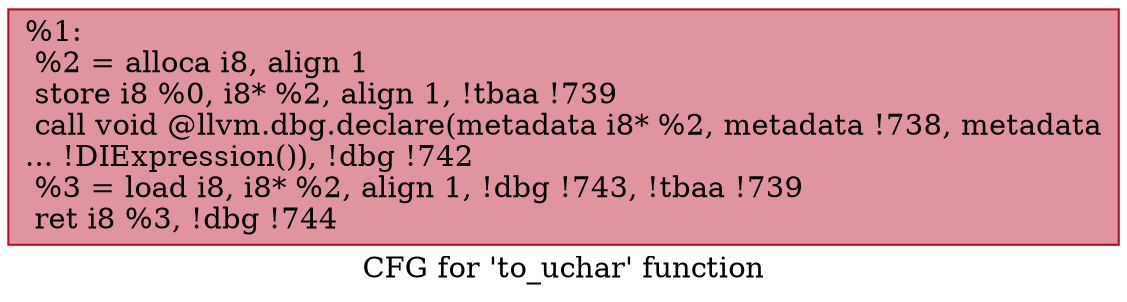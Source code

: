 digraph "CFG for 'to_uchar' function" {
	label="CFG for 'to_uchar' function";

	Node0x1123010 [shape=record,color="#b70d28ff", style=filled, fillcolor="#b70d2870",label="{%1:\l  %2 = alloca i8, align 1\l  store i8 %0, i8* %2, align 1, !tbaa !739\l  call void @llvm.dbg.declare(metadata i8* %2, metadata !738, metadata\l... !DIExpression()), !dbg !742\l  %3 = load i8, i8* %2, align 1, !dbg !743, !tbaa !739\l  ret i8 %3, !dbg !744\l}"];
}
